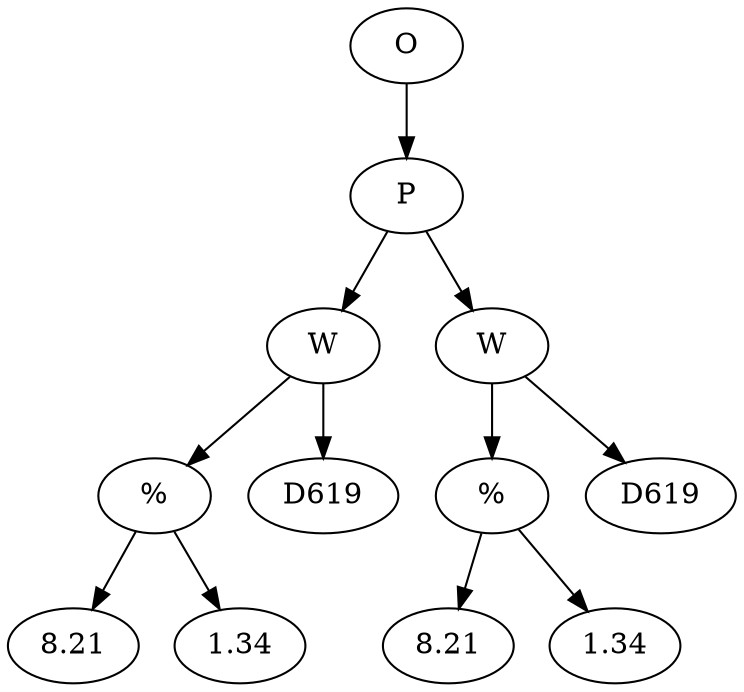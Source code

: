 // Tree
digraph {
	44634108 [label=O]
	44634109 [label=P]
	44634108 -> 44634109
	44634110 [label=W]
	44634109 -> 44634110
	44634111 [label="%"]
	44634110 -> 44634111
	44634112 [label=8.21]
	44634111 -> 44634112
	44634113 [label=1.34]
	44634111 -> 44634113
	44634114 [label=D619]
	44634110 -> 44634114
	44634115 [label=W]
	44634109 -> 44634115
	44634116 [label="%"]
	44634115 -> 44634116
	44634117 [label=8.21]
	44634116 -> 44634117
	44634118 [label=1.34]
	44634116 -> 44634118
	44634119 [label=D619]
	44634115 -> 44634119
}
